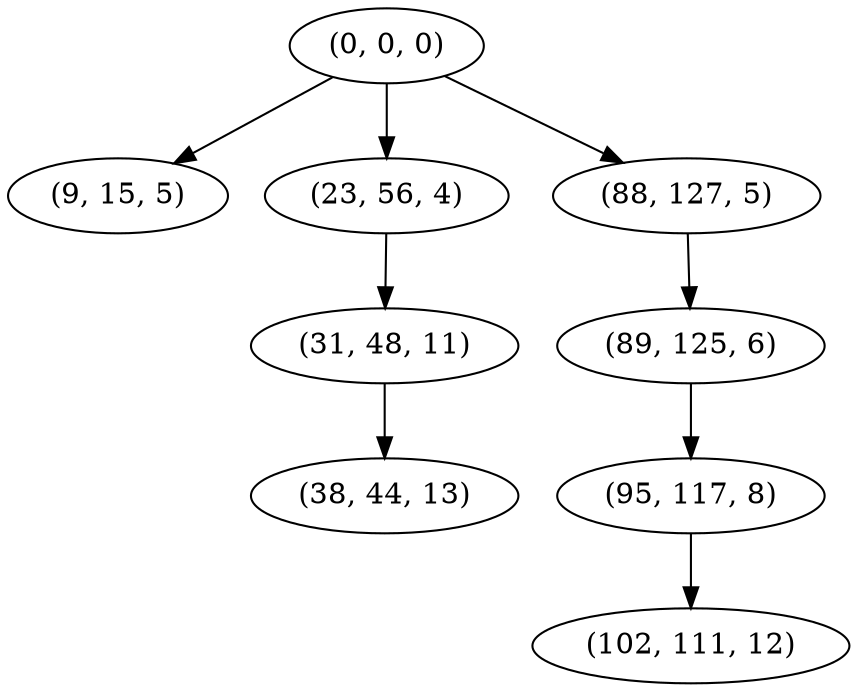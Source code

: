 digraph tree {
    "(0, 0, 0)";
    "(9, 15, 5)";
    "(23, 56, 4)";
    "(31, 48, 11)";
    "(38, 44, 13)";
    "(88, 127, 5)";
    "(89, 125, 6)";
    "(95, 117, 8)";
    "(102, 111, 12)";
    "(0, 0, 0)" -> "(9, 15, 5)";
    "(0, 0, 0)" -> "(23, 56, 4)";
    "(0, 0, 0)" -> "(88, 127, 5)";
    "(23, 56, 4)" -> "(31, 48, 11)";
    "(31, 48, 11)" -> "(38, 44, 13)";
    "(88, 127, 5)" -> "(89, 125, 6)";
    "(89, 125, 6)" -> "(95, 117, 8)";
    "(95, 117, 8)" -> "(102, 111, 12)";
}
